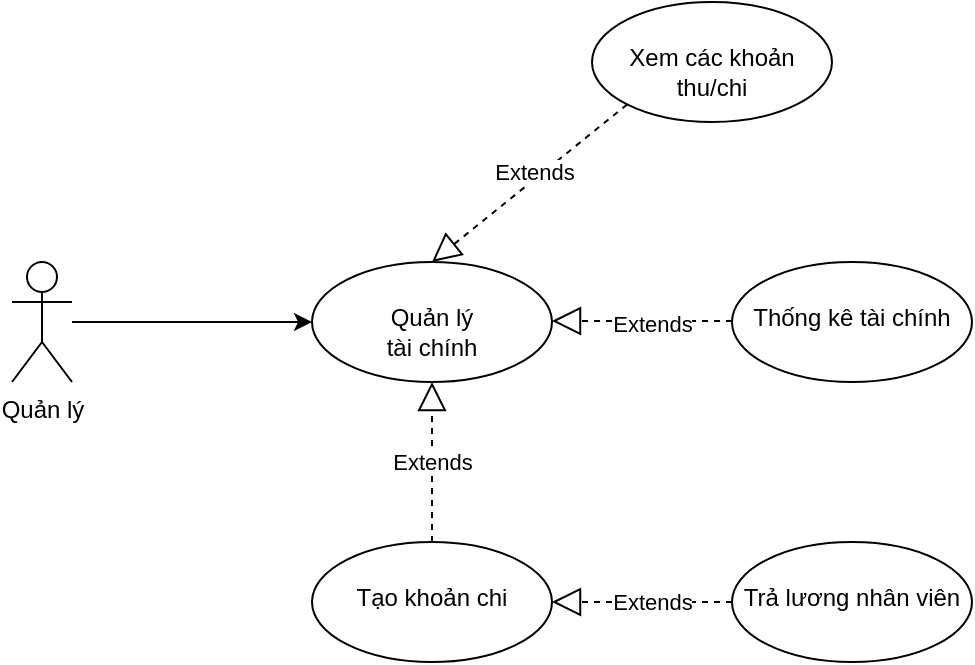 <mxfile version="16.4.0" type="device"><diagram id="RJ-HAsPHlkFp2Yh89uA8" name="Page-1"><mxGraphModel dx="868" dy="561" grid="1" gridSize="10" guides="1" tooltips="1" connect="1" arrows="1" fold="1" page="1" pageScale="1" pageWidth="850" pageHeight="1100" math="0" shadow="0"><root><mxCell id="0"/><mxCell id="1" parent="0"/><mxCell id="5718CVeKrdo8pVlEUeDk-4" value="" style="edgeStyle=orthogonalEdgeStyle;rounded=0;orthogonalLoop=1;jettySize=auto;html=1;" parent="1" source="5718CVeKrdo8pVlEUeDk-1" target="5718CVeKrdo8pVlEUeDk-3" edge="1"><mxGeometry relative="1" as="geometry"/></mxCell><mxCell id="5718CVeKrdo8pVlEUeDk-1" value="Quản lý" style="shape=umlActor;verticalLabelPosition=bottom;verticalAlign=top;html=1;outlineConnect=0;" parent="1" vertex="1"><mxGeometry x="230" y="200" width="30" height="60" as="geometry"/></mxCell><mxCell id="5718CVeKrdo8pVlEUeDk-3" value="&lt;br&gt;Quản lý&lt;br&gt;tài chính" style="ellipse;whiteSpace=wrap;html=1;verticalAlign=top;" parent="1" vertex="1"><mxGeometry x="380" y="200" width="120" height="60" as="geometry"/></mxCell><mxCell id="5718CVeKrdo8pVlEUeDk-7" value="&lt;br&gt;Tạo khoản chi" style="ellipse;whiteSpace=wrap;html=1;verticalAlign=top;" parent="1" vertex="1"><mxGeometry x="380" y="340" width="120" height="60" as="geometry"/></mxCell><mxCell id="5718CVeKrdo8pVlEUeDk-8" value="&lt;br&gt;Xem các khoản thu/chi" style="ellipse;whiteSpace=wrap;html=1;verticalAlign=top;" parent="1" vertex="1"><mxGeometry x="520" y="70" width="120" height="60" as="geometry"/></mxCell><mxCell id="5718CVeKrdo8pVlEUeDk-9" value="&lt;br&gt;Trả lương nhân viên" style="ellipse;whiteSpace=wrap;html=1;verticalAlign=top;" parent="1" vertex="1"><mxGeometry x="590" y="340" width="120" height="60" as="geometry"/></mxCell><mxCell id="5718CVeKrdo8pVlEUeDk-10" value="" style="endArrow=block;dashed=1;endFill=0;endSize=12;html=1;rounded=0;exitX=0;exitY=1;exitDx=0;exitDy=0;entryX=0.5;entryY=0;entryDx=0;entryDy=0;" parent="1" source="5718CVeKrdo8pVlEUeDk-8" target="5718CVeKrdo8pVlEUeDk-3" edge="1"><mxGeometry width="160" relative="1" as="geometry"><mxPoint x="340" y="290" as="sourcePoint"/><mxPoint x="500" y="290" as="targetPoint"/></mxGeometry></mxCell><mxCell id="5718CVeKrdo8pVlEUeDk-11" value="Extends" style="edgeLabel;html=1;align=center;verticalAlign=middle;resizable=0;points=[];" parent="5718CVeKrdo8pVlEUeDk-10" vertex="1" connectable="0"><mxGeometry x="0.351" y="3" relative="1" as="geometry"><mxPoint x="17" y="-22" as="offset"/></mxGeometry></mxCell><mxCell id="5718CVeKrdo8pVlEUeDk-12" value="" style="endArrow=block;dashed=1;endFill=0;endSize=12;html=1;rounded=0;entryX=1;entryY=0.5;entryDx=0;entryDy=0;exitX=0;exitY=0.5;exitDx=0;exitDy=0;" parent="1" source="5718CVeKrdo8pVlEUeDk-9" target="5718CVeKrdo8pVlEUeDk-7" edge="1"><mxGeometry width="160" relative="1" as="geometry"><mxPoint x="610" y="370" as="sourcePoint"/><mxPoint x="492.426" y="317.577" as="targetPoint"/></mxGeometry></mxCell><mxCell id="5718CVeKrdo8pVlEUeDk-13" value="Extends" style="edgeLabel;html=1;align=center;verticalAlign=middle;resizable=0;points=[];" parent="5718CVeKrdo8pVlEUeDk-12" vertex="1" connectable="0"><mxGeometry x="0.351" y="3" relative="1" as="geometry"><mxPoint x="21" y="-3" as="offset"/></mxGeometry></mxCell><mxCell id="5718CVeKrdo8pVlEUeDk-14" value="" style="endArrow=block;dashed=1;endFill=0;endSize=12;html=1;rounded=0;exitX=0.5;exitY=0;exitDx=0;exitDy=0;entryX=0.5;entryY=1;entryDx=0;entryDy=0;" parent="1" source="5718CVeKrdo8pVlEUeDk-7" edge="1" target="5718CVeKrdo8pVlEUeDk-3"><mxGeometry width="160" relative="1" as="geometry"><mxPoint x="577.574" y="111.213" as="sourcePoint"/><mxPoint x="502.426" y="228.787" as="targetPoint"/></mxGeometry></mxCell><mxCell id="5718CVeKrdo8pVlEUeDk-15" value="Extends" style="edgeLabel;html=1;align=center;verticalAlign=middle;resizable=0;points=[];" parent="5718CVeKrdo8pVlEUeDk-14" vertex="1" connectable="0"><mxGeometry x="0.351" y="3" relative="1" as="geometry"><mxPoint x="3" y="14" as="offset"/></mxGeometry></mxCell><mxCell id="YmFAJr5VVy_9OTUXTRBA-1" value="&lt;br&gt;Thống kê tài chính" style="ellipse;whiteSpace=wrap;html=1;verticalAlign=top;" vertex="1" parent="1"><mxGeometry x="590" y="200" width="120" height="60" as="geometry"/></mxCell><mxCell id="YmFAJr5VVy_9OTUXTRBA-2" value="" style="endArrow=block;dashed=1;endFill=0;endSize=12;html=1;rounded=0;entryX=1;entryY=0.5;entryDx=0;entryDy=0;exitX=0;exitY=0.5;exitDx=0;exitDy=0;" edge="1" parent="1"><mxGeometry width="160" relative="1" as="geometry"><mxPoint x="590" y="229.5" as="sourcePoint"/><mxPoint x="500" y="229.5" as="targetPoint"/></mxGeometry></mxCell><mxCell id="YmFAJr5VVy_9OTUXTRBA-3" value="Extends" style="edgeLabel;html=1;align=center;verticalAlign=middle;resizable=0;points=[];" vertex="1" connectable="0" parent="YmFAJr5VVy_9OTUXTRBA-2"><mxGeometry x="0.351" y="3" relative="1" as="geometry"><mxPoint x="21" y="-2" as="offset"/></mxGeometry></mxCell></root></mxGraphModel></diagram></mxfile>